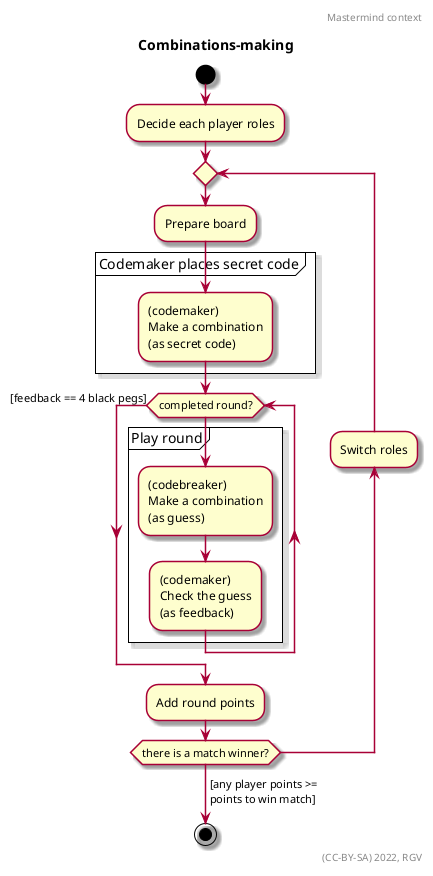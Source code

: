 ﻿@startuml
skin rose

header Mastermind context
title Combinations-making
right footer (CC-BY-SA) 2022, RGV

start
:Decide each player roles;
repeat
    :Prepare board;
    partition "Codemaker places secret code"{
        :(codemaker)\nMake a combination\n(as secret code);
    }
    while (completed round?)
        partition "Play round"{
            :(codebreaker)\nMake a combination\n(as guess);
            :(codemaker)\nCheck the guess\n(as feedback);
        }
    endwhile([feedback == 4 black pegs])
    :Add round points;
    backward:Switch roles;
repeat while (there is a match winner?)
-> [any player points >= \npoints to win match];
stop
@enduml
